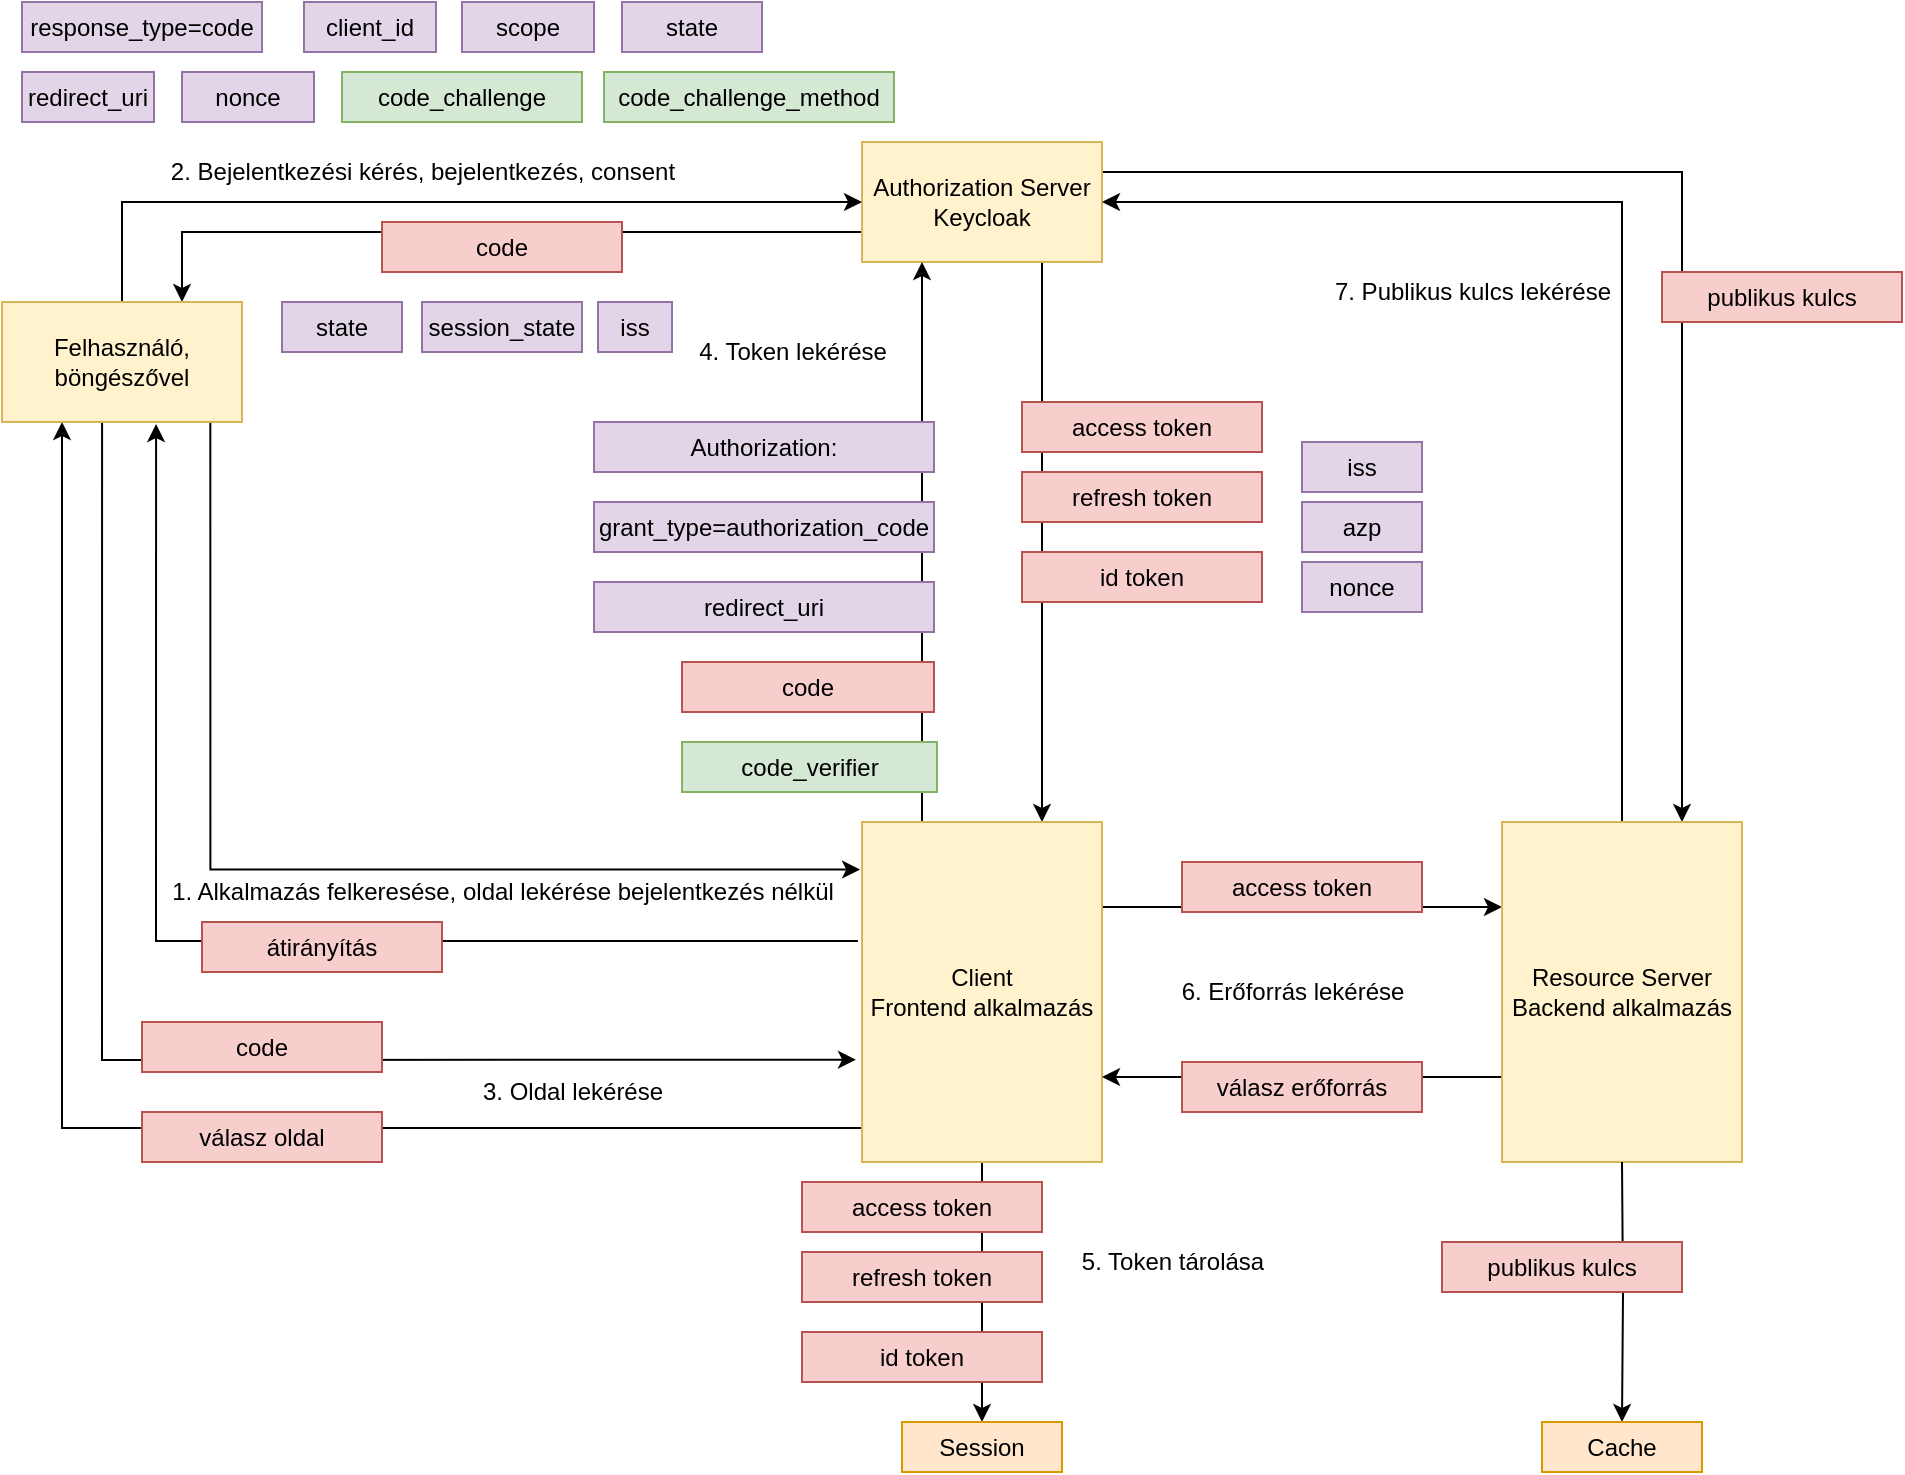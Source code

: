 <mxfile scale="1" border="0" version="26.0.16">
  <diagram name="1 oldal" id="2tzT35Tch1T06qt2G1UC">
    <mxGraphModel dx="1050" dy="605" grid="1" gridSize="10" guides="1" tooltips="1" connect="1" arrows="1" fold="1" page="1" pageScale="1" pageWidth="827" pageHeight="1169" math="0" shadow="0">
      <root>
        <mxCell id="0" />
        <mxCell id="1" parent="0" />
        <mxCell id="jqVtrpHr7b9ySsJ8G9nQ-65" value="" style="endArrow=classic;html=1;rounded=0;entryX=-0.025;entryY=0.699;entryDx=0;entryDy=0;exitX=0.417;exitY=0.967;exitDx=0;exitDy=0;exitPerimeter=0;entryPerimeter=0;" parent="1" source="jqVtrpHr7b9ySsJ8G9nQ-81" target="jqVtrpHr7b9ySsJ8G9nQ-75" edge="1">
          <mxGeometry width="50" height="50" relative="1" as="geometry">
            <mxPoint x="410" y="480" as="sourcePoint" />
            <mxPoint x="460" y="430" as="targetPoint" />
            <Array as="points">
              <mxPoint x="90" y="559" />
            </Array>
          </mxGeometry>
        </mxCell>
        <mxCell id="jqVtrpHr7b9ySsJ8G9nQ-66" style="edgeStyle=orthogonalEdgeStyle;rounded=0;orthogonalLoop=1;jettySize=auto;html=1;exitX=0;exitY=0.9;exitDx=0;exitDy=0;entryX=0.25;entryY=1;entryDx=0;entryDy=0;exitPerimeter=0;" parent="1" source="jqVtrpHr7b9ySsJ8G9nQ-75" target="jqVtrpHr7b9ySsJ8G9nQ-81" edge="1">
          <mxGeometry relative="1" as="geometry" />
        </mxCell>
        <mxCell id="jqVtrpHr7b9ySsJ8G9nQ-67" style="edgeStyle=orthogonalEdgeStyle;rounded=0;orthogonalLoop=1;jettySize=auto;html=1;exitX=0;exitY=0.75;exitDx=0;exitDy=0;entryX=0.75;entryY=0;entryDx=0;entryDy=0;" parent="1" source="jqVtrpHr7b9ySsJ8G9nQ-70" target="jqVtrpHr7b9ySsJ8G9nQ-81" edge="1">
          <mxGeometry relative="1" as="geometry" />
        </mxCell>
        <mxCell id="jqVtrpHr7b9ySsJ8G9nQ-68" style="edgeStyle=orthogonalEdgeStyle;rounded=0;orthogonalLoop=1;jettySize=auto;html=1;exitX=0.75;exitY=1;exitDx=0;exitDy=0;entryX=0.75;entryY=0;entryDx=0;entryDy=0;" parent="1" source="jqVtrpHr7b9ySsJ8G9nQ-70" target="jqVtrpHr7b9ySsJ8G9nQ-75" edge="1">
          <mxGeometry relative="1" as="geometry" />
        </mxCell>
        <mxCell id="jqVtrpHr7b9ySsJ8G9nQ-69" style="edgeStyle=orthogonalEdgeStyle;rounded=0;orthogonalLoop=1;jettySize=auto;html=1;exitX=1;exitY=0.25;exitDx=0;exitDy=0;entryX=0.75;entryY=0;entryDx=0;entryDy=0;" parent="1" source="jqVtrpHr7b9ySsJ8G9nQ-70" target="jqVtrpHr7b9ySsJ8G9nQ-78" edge="1">
          <mxGeometry relative="1" as="geometry" />
        </mxCell>
        <mxCell id="jqVtrpHr7b9ySsJ8G9nQ-70" value="Authorization Server&lt;div&gt;Keycloak&lt;/div&gt;" style="rounded=0;whiteSpace=wrap;html=1;fillColor=#fff2cc;strokeColor=#d6b656;" parent="1" vertex="1">
          <mxGeometry x="470" y="100" width="120" height="60" as="geometry" />
        </mxCell>
        <mxCell id="jqVtrpHr7b9ySsJ8G9nQ-71" style="edgeStyle=orthogonalEdgeStyle;rounded=0;orthogonalLoop=1;jettySize=auto;html=1;exitX=-0.017;exitY=0.35;exitDx=0;exitDy=0;entryX=0.642;entryY=1.017;entryDx=0;entryDy=0;exitPerimeter=0;entryPerimeter=0;" parent="1" source="jqVtrpHr7b9ySsJ8G9nQ-75" target="jqVtrpHr7b9ySsJ8G9nQ-81" edge="1">
          <mxGeometry relative="1" as="geometry">
            <Array as="points">
              <mxPoint x="117" y="500" />
            </Array>
          </mxGeometry>
        </mxCell>
        <mxCell id="jqVtrpHr7b9ySsJ8G9nQ-72" style="edgeStyle=orthogonalEdgeStyle;rounded=0;orthogonalLoop=1;jettySize=auto;html=1;exitX=0.25;exitY=0;exitDx=0;exitDy=0;entryX=0.25;entryY=1;entryDx=0;entryDy=0;" parent="1" source="jqVtrpHr7b9ySsJ8G9nQ-75" target="jqVtrpHr7b9ySsJ8G9nQ-70" edge="1">
          <mxGeometry relative="1" as="geometry" />
        </mxCell>
        <mxCell id="jqVtrpHr7b9ySsJ8G9nQ-73" style="edgeStyle=orthogonalEdgeStyle;rounded=0;orthogonalLoop=1;jettySize=auto;html=1;exitX=1;exitY=0.25;exitDx=0;exitDy=0;entryX=0;entryY=0.25;entryDx=0;entryDy=0;" parent="1" source="jqVtrpHr7b9ySsJ8G9nQ-75" target="jqVtrpHr7b9ySsJ8G9nQ-78" edge="1">
          <mxGeometry relative="1" as="geometry" />
        </mxCell>
        <mxCell id="jqVtrpHr7b9ySsJ8G9nQ-74" style="edgeStyle=orthogonalEdgeStyle;rounded=0;orthogonalLoop=1;jettySize=auto;html=1;exitX=0.5;exitY=1;exitDx=0;exitDy=0;entryX=0.5;entryY=0;entryDx=0;entryDy=0;" parent="1" source="jqVtrpHr7b9ySsJ8G9nQ-75" target="jqVtrpHr7b9ySsJ8G9nQ-94" edge="1">
          <mxGeometry relative="1" as="geometry" />
        </mxCell>
        <mxCell id="jqVtrpHr7b9ySsJ8G9nQ-75" value="&lt;div&gt;Client&lt;br&gt;&lt;/div&gt;Frontend alkalmazás" style="rounded=0;whiteSpace=wrap;html=1;fillColor=#fff2cc;strokeColor=#d6b656;" parent="1" vertex="1">
          <mxGeometry x="470" y="440" width="120" height="170" as="geometry" />
        </mxCell>
        <mxCell id="jqVtrpHr7b9ySsJ8G9nQ-76" style="edgeStyle=orthogonalEdgeStyle;rounded=0;orthogonalLoop=1;jettySize=auto;html=1;exitX=0;exitY=0.75;exitDx=0;exitDy=0;entryX=1;entryY=0.75;entryDx=0;entryDy=0;" parent="1" source="jqVtrpHr7b9ySsJ8G9nQ-78" target="jqVtrpHr7b9ySsJ8G9nQ-75" edge="1">
          <mxGeometry relative="1" as="geometry" />
        </mxCell>
        <mxCell id="jqVtrpHr7b9ySsJ8G9nQ-77" style="edgeStyle=orthogonalEdgeStyle;rounded=0;orthogonalLoop=1;jettySize=auto;html=1;exitX=0.5;exitY=0;exitDx=0;exitDy=0;entryX=1;entryY=0.5;entryDx=0;entryDy=0;" parent="1" source="jqVtrpHr7b9ySsJ8G9nQ-78" target="jqVtrpHr7b9ySsJ8G9nQ-70" edge="1">
          <mxGeometry relative="1" as="geometry" />
        </mxCell>
        <mxCell id="jqVtrpHr7b9ySsJ8G9nQ-78" value="Resource Server&lt;br&gt;&lt;div&gt;Backend alkalmazás&lt;/div&gt;" style="rounded=0;whiteSpace=wrap;html=1;fillColor=#fff2cc;strokeColor=#d6b656;" parent="1" vertex="1">
          <mxGeometry x="790" y="440" width="120" height="170" as="geometry" />
        </mxCell>
        <mxCell id="jqVtrpHr7b9ySsJ8G9nQ-79" style="edgeStyle=orthogonalEdgeStyle;rounded=0;orthogonalLoop=1;jettySize=auto;html=1;exitX=0.5;exitY=0;exitDx=0;exitDy=0;entryX=0;entryY=0.5;entryDx=0;entryDy=0;" parent="1" source="jqVtrpHr7b9ySsJ8G9nQ-81" target="jqVtrpHr7b9ySsJ8G9nQ-70" edge="1">
          <mxGeometry relative="1" as="geometry" />
        </mxCell>
        <mxCell id="jqVtrpHr7b9ySsJ8G9nQ-80" style="edgeStyle=orthogonalEdgeStyle;rounded=0;orthogonalLoop=1;jettySize=auto;html=1;exitX=0.868;exitY=1;exitDx=0;exitDy=0;entryX=-0.008;entryY=0.14;entryDx=0;entryDy=0;entryPerimeter=0;exitPerimeter=0;" parent="1" source="jqVtrpHr7b9ySsJ8G9nQ-81" target="jqVtrpHr7b9ySsJ8G9nQ-75" edge="1">
          <mxGeometry relative="1" as="geometry" />
        </mxCell>
        <mxCell id="jqVtrpHr7b9ySsJ8G9nQ-81" value="&lt;div&gt;Felhasználó, böngészővel&lt;/div&gt;" style="rounded=0;whiteSpace=wrap;html=1;fillColor=#fff2cc;strokeColor=#d6b656;" parent="1" vertex="1">
          <mxGeometry x="40" y="180" width="120" height="60" as="geometry" />
        </mxCell>
        <mxCell id="jqVtrpHr7b9ySsJ8G9nQ-82" value="1. Alkalmazás felkeresése, oldal lekérése bejelentkezés nélkül" style="text;html=1;align=center;verticalAlign=middle;resizable=0;points=[];autosize=1;strokeColor=none;fillColor=none;" parent="1" vertex="1">
          <mxGeometry x="115" y="460" width="350" height="30" as="geometry" />
        </mxCell>
        <mxCell id="jqVtrpHr7b9ySsJ8G9nQ-83" value="2. Bejelentkezési kérés, bejelentkezés, consent" style="text;html=1;align=center;verticalAlign=middle;resizable=0;points=[];autosize=1;strokeColor=none;fillColor=none;" parent="1" vertex="1">
          <mxGeometry x="110" y="100" width="280" height="30" as="geometry" />
        </mxCell>
        <mxCell id="jqVtrpHr7b9ySsJ8G9nQ-84" value="client_id" style="rounded=0;whiteSpace=wrap;html=1;fillColor=#e1d5e7;strokeColor=#9673a6;" parent="1" vertex="1">
          <mxGeometry x="191" y="30" width="66" height="25" as="geometry" />
        </mxCell>
        <mxCell id="jqVtrpHr7b9ySsJ8G9nQ-85" value="state" style="rounded=0;whiteSpace=wrap;html=1;fillColor=#e1d5e7;strokeColor=#9673a6;" parent="1" vertex="1">
          <mxGeometry x="350" y="30" width="70" height="25" as="geometry" />
        </mxCell>
        <mxCell id="jqVtrpHr7b9ySsJ8G9nQ-86" value="code" style="rounded=0;whiteSpace=wrap;html=1;fillColor=#f8cecc;strokeColor=#b85450;" parent="1" vertex="1">
          <mxGeometry x="230" y="140" width="120" height="25" as="geometry" />
        </mxCell>
        <mxCell id="jqVtrpHr7b9ySsJ8G9nQ-87" value="code" style="rounded=0;whiteSpace=wrap;html=1;fillColor=#f8cecc;strokeColor=#b85450;" parent="1" vertex="1">
          <mxGeometry x="110" y="540" width="120" height="25" as="geometry" />
        </mxCell>
        <mxCell id="jqVtrpHr7b9ySsJ8G9nQ-88" value="code" style="rounded=0;whiteSpace=wrap;html=1;fillColor=#f8cecc;strokeColor=#b85450;" parent="1" vertex="1">
          <mxGeometry x="380" y="360" width="126" height="25" as="geometry" />
        </mxCell>
        <mxCell id="jqVtrpHr7b9ySsJ8G9nQ-89" value="access token" style="rounded=0;whiteSpace=wrap;html=1;fillColor=#f8cecc;strokeColor=#b85450;" parent="1" vertex="1">
          <mxGeometry x="550" y="230" width="120" height="25" as="geometry" />
        </mxCell>
        <mxCell id="jqVtrpHr7b9ySsJ8G9nQ-90" value="access token" style="rounded=0;whiteSpace=wrap;html=1;fillColor=#f8cecc;strokeColor=#b85450;" parent="1" vertex="1">
          <mxGeometry x="630" y="460" width="120" height="25" as="geometry" />
        </mxCell>
        <mxCell id="jqVtrpHr7b9ySsJ8G9nQ-91" value="3. Oldal lekérése" style="text;html=1;align=center;verticalAlign=middle;resizable=0;points=[];autosize=1;strokeColor=none;fillColor=none;" parent="1" vertex="1">
          <mxGeometry x="270" y="560" width="110" height="30" as="geometry" />
        </mxCell>
        <mxCell id="jqVtrpHr7b9ySsJ8G9nQ-92" value="válasz erőforrás" style="rounded=0;whiteSpace=wrap;html=1;fillColor=#f8cecc;strokeColor=#b85450;" parent="1" vertex="1">
          <mxGeometry x="630" y="560" width="120" height="25" as="geometry" />
        </mxCell>
        <mxCell id="jqVtrpHr7b9ySsJ8G9nQ-93" value="válasz oldal" style="rounded=0;whiteSpace=wrap;html=1;fillColor=#f8cecc;strokeColor=#b85450;" parent="1" vertex="1">
          <mxGeometry x="110" y="585" width="120" height="25" as="geometry" />
        </mxCell>
        <mxCell id="jqVtrpHr7b9ySsJ8G9nQ-94" value="Session" style="rounded=0;whiteSpace=wrap;html=1;fillColor=#ffe6cc;strokeColor=#d79b00;" parent="1" vertex="1">
          <mxGeometry x="490" y="740" width="80" height="25" as="geometry" />
        </mxCell>
        <mxCell id="jqVtrpHr7b9ySsJ8G9nQ-96" value="4. Token lekérése" style="text;html=1;align=center;verticalAlign=middle;resizable=0;points=[];autosize=1;strokeColor=none;fillColor=none;" parent="1" vertex="1">
          <mxGeometry x="375" y="190" width="120" height="30" as="geometry" />
        </mxCell>
        <mxCell id="jqVtrpHr7b9ySsJ8G9nQ-97" value="5. Token tárolása" style="text;html=1;align=center;verticalAlign=middle;resizable=0;points=[];autosize=1;strokeColor=none;fillColor=none;" parent="1" vertex="1">
          <mxGeometry x="570" y="645" width="110" height="30" as="geometry" />
        </mxCell>
        <mxCell id="jqVtrpHr7b9ySsJ8G9nQ-98" value="6. Erőforrás lekérése" style="text;html=1;align=center;verticalAlign=middle;resizable=0;points=[];autosize=1;strokeColor=none;fillColor=none;" parent="1" vertex="1">
          <mxGeometry x="620" y="510" width="130" height="30" as="geometry" />
        </mxCell>
        <mxCell id="jqVtrpHr7b9ySsJ8G9nQ-99" value="7. Publikus kulcs lekérése" style="text;html=1;align=center;verticalAlign=middle;resizable=0;points=[];autosize=1;strokeColor=none;fillColor=none;" parent="1" vertex="1">
          <mxGeometry x="695" y="160" width="160" height="30" as="geometry" />
        </mxCell>
        <mxCell id="jqVtrpHr7b9ySsJ8G9nQ-100" value="publikus kulcs" style="rounded=0;whiteSpace=wrap;html=1;fillColor=#f8cecc;strokeColor=#b85450;" parent="1" vertex="1">
          <mxGeometry x="870" y="165" width="120" height="25" as="geometry" />
        </mxCell>
        <mxCell id="jqVtrpHr7b9ySsJ8G9nQ-101" value="átirányítás" style="rounded=0;whiteSpace=wrap;html=1;fillColor=#f8cecc;strokeColor=#b85450;" parent="1" vertex="1">
          <mxGeometry x="140" y="490" width="120" height="25" as="geometry" />
        </mxCell>
        <mxCell id="jqVtrpHr7b9ySsJ8G9nQ-102" value="response_type=code" style="rounded=0;whiteSpace=wrap;html=1;fillColor=#e1d5e7;strokeColor=#9673a6;" parent="1" vertex="1">
          <mxGeometry x="50" y="30" width="120" height="25" as="geometry" />
        </mxCell>
        <mxCell id="jqVtrpHr7b9ySsJ8G9nQ-103" value="scope" style="rounded=0;whiteSpace=wrap;html=1;fillColor=#e1d5e7;strokeColor=#9673a6;" parent="1" vertex="1">
          <mxGeometry x="270" y="30" width="66" height="25" as="geometry" />
        </mxCell>
        <mxCell id="jqVtrpHr7b9ySsJ8G9nQ-104" value="redirect_uri" style="rounded=0;whiteSpace=wrap;html=1;fillColor=#e1d5e7;strokeColor=#9673a6;" parent="1" vertex="1">
          <mxGeometry x="50" y="65" width="66" height="25" as="geometry" />
        </mxCell>
        <mxCell id="jqVtrpHr7b9ySsJ8G9nQ-105" value="nonce" style="rounded=0;whiteSpace=wrap;html=1;fillColor=#e1d5e7;strokeColor=#9673a6;" parent="1" vertex="1">
          <mxGeometry x="130" y="65" width="66" height="25" as="geometry" />
        </mxCell>
        <mxCell id="jqVtrpHr7b9ySsJ8G9nQ-106" value="state" style="rounded=0;whiteSpace=wrap;html=1;fillColor=#e1d5e7;strokeColor=#9673a6;" parent="1" vertex="1">
          <mxGeometry x="180" y="180" width="60" height="25" as="geometry" />
        </mxCell>
        <mxCell id="jqVtrpHr7b9ySsJ8G9nQ-107" value="session_state" style="rounded=0;whiteSpace=wrap;html=1;fillColor=#e1d5e7;strokeColor=#9673a6;" parent="1" vertex="1">
          <mxGeometry x="250" y="180" width="80" height="25" as="geometry" />
        </mxCell>
        <mxCell id="jqVtrpHr7b9ySsJ8G9nQ-108" value="iss" style="rounded=0;whiteSpace=wrap;html=1;fillColor=#e1d5e7;strokeColor=#9673a6;" parent="1" vertex="1">
          <mxGeometry x="338" y="180" width="37" height="25" as="geometry" />
        </mxCell>
        <mxCell id="jqVtrpHr7b9ySsJ8G9nQ-109" value="Authorization:" style="rounded=0;whiteSpace=wrap;html=1;fillColor=#e1d5e7;strokeColor=#9673a6;" parent="1" vertex="1">
          <mxGeometry x="336" y="240" width="170" height="25" as="geometry" />
        </mxCell>
        <mxCell id="jqVtrpHr7b9ySsJ8G9nQ-110" value="grant_type=authorization_code" style="rounded=0;whiteSpace=wrap;html=1;fillColor=#e1d5e7;strokeColor=#9673a6;" parent="1" vertex="1">
          <mxGeometry x="336" y="280" width="170" height="25" as="geometry" />
        </mxCell>
        <mxCell id="jqVtrpHr7b9ySsJ8G9nQ-111" value="redirect_uri" style="rounded=0;whiteSpace=wrap;html=1;fillColor=#e1d5e7;strokeColor=#9673a6;" parent="1" vertex="1">
          <mxGeometry x="336" y="320" width="170" height="25" as="geometry" />
        </mxCell>
        <mxCell id="jqVtrpHr7b9ySsJ8G9nQ-166" style="edgeStyle=orthogonalEdgeStyle;rounded=0;orthogonalLoop=1;jettySize=auto;html=1;exitX=0.5;exitY=1;exitDx=0;exitDy=0;entryX=0.5;entryY=0;entryDx=0;entryDy=0;" parent="1" target="jqVtrpHr7b9ySsJ8G9nQ-167" edge="1">
          <mxGeometry relative="1" as="geometry">
            <mxPoint x="850" y="610" as="sourcePoint" />
          </mxGeometry>
        </mxCell>
        <mxCell id="jqVtrpHr7b9ySsJ8G9nQ-167" value="Cache" style="rounded=0;whiteSpace=wrap;html=1;fillColor=#ffe6cc;strokeColor=#d79b00;" parent="1" vertex="1">
          <mxGeometry x="810" y="740" width="80" height="25" as="geometry" />
        </mxCell>
        <mxCell id="jqVtrpHr7b9ySsJ8G9nQ-168" value="publikus kulcs" style="rounded=0;whiteSpace=wrap;html=1;fillColor=#f8cecc;strokeColor=#b85450;" parent="1" vertex="1">
          <mxGeometry x="760" y="650" width="120" height="25" as="geometry" />
        </mxCell>
        <mxCell id="QVT2iRV6CcdD1zKVdIiv-1" value="code_challenge" style="rounded=0;whiteSpace=wrap;html=1;fillColor=#d5e8d4;strokeColor=#82b366;" parent="1" vertex="1">
          <mxGeometry x="210" y="65" width="120" height="25" as="geometry" />
        </mxCell>
        <mxCell id="QVT2iRV6CcdD1zKVdIiv-2" value="code_challenge_method" style="rounded=0;whiteSpace=wrap;html=1;fillColor=#d5e8d4;strokeColor=#82b366;" parent="1" vertex="1">
          <mxGeometry x="341" y="65" width="145" height="25" as="geometry" />
        </mxCell>
        <mxCell id="QVT2iRV6CcdD1zKVdIiv-3" value="code_verifier" style="rounded=0;whiteSpace=wrap;html=1;fillColor=#d5e8d4;strokeColor=#82b366;" parent="1" vertex="1">
          <mxGeometry x="380" y="400" width="127.5" height="25" as="geometry" />
        </mxCell>
        <mxCell id="3sMxEq0VpnfKVjk6LlV3-2" value="id token" style="rounded=0;whiteSpace=wrap;html=1;fillColor=#f8cecc;strokeColor=#b85450;" vertex="1" parent="1">
          <mxGeometry x="550" y="305" width="120" height="25" as="geometry" />
        </mxCell>
        <mxCell id="3sMxEq0VpnfKVjk6LlV3-3" value="refresh token" style="rounded=0;whiteSpace=wrap;html=1;fillColor=#f8cecc;strokeColor=#b85450;" vertex="1" parent="1">
          <mxGeometry x="550" y="265" width="120" height="25" as="geometry" />
        </mxCell>
        <mxCell id="3sMxEq0VpnfKVjk6LlV3-4" value="iss" style="rounded=0;whiteSpace=wrap;html=1;fillColor=#e1d5e7;strokeColor=#9673a6;" vertex="1" parent="1">
          <mxGeometry x="690" y="250" width="60" height="25" as="geometry" />
        </mxCell>
        <mxCell id="3sMxEq0VpnfKVjk6LlV3-5" value="azp" style="rounded=0;whiteSpace=wrap;html=1;fillColor=#e1d5e7;strokeColor=#9673a6;" vertex="1" parent="1">
          <mxGeometry x="690" y="280" width="60" height="25" as="geometry" />
        </mxCell>
        <mxCell id="3sMxEq0VpnfKVjk6LlV3-6" value="nonce" style="rounded=0;whiteSpace=wrap;html=1;fillColor=#e1d5e7;strokeColor=#9673a6;" vertex="1" parent="1">
          <mxGeometry x="690" y="310" width="60" height="25" as="geometry" />
        </mxCell>
        <mxCell id="3sMxEq0VpnfKVjk6LlV3-8" value="access token" style="rounded=0;whiteSpace=wrap;html=1;fillColor=#f8cecc;strokeColor=#b85450;" vertex="1" parent="1">
          <mxGeometry x="440" y="620" width="120" height="25" as="geometry" />
        </mxCell>
        <mxCell id="3sMxEq0VpnfKVjk6LlV3-9" value="id token" style="rounded=0;whiteSpace=wrap;html=1;fillColor=#f8cecc;strokeColor=#b85450;" vertex="1" parent="1">
          <mxGeometry x="440" y="695" width="120" height="25" as="geometry" />
        </mxCell>
        <mxCell id="3sMxEq0VpnfKVjk6LlV3-10" value="refresh token" style="rounded=0;whiteSpace=wrap;html=1;fillColor=#f8cecc;strokeColor=#b85450;" vertex="1" parent="1">
          <mxGeometry x="440" y="655" width="120" height="25" as="geometry" />
        </mxCell>
      </root>
    </mxGraphModel>
  </diagram>
</mxfile>

